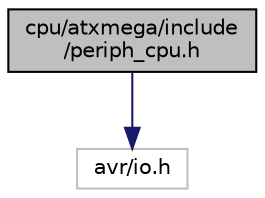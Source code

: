 digraph "cpu/atxmega/include/periph_cpu.h"
{
 // LATEX_PDF_SIZE
  edge [fontname="Helvetica",fontsize="10",labelfontname="Helvetica",labelfontsize="10"];
  node [fontname="Helvetica",fontsize="10",shape=record];
  Node1 [label="cpu/atxmega/include\l/periph_cpu.h",height=0.2,width=0.4,color="black", fillcolor="grey75", style="filled", fontcolor="black",tooltip="CPU specific definitions for internal peripheral handling."];
  Node1 -> Node2 [color="midnightblue",fontsize="10",style="solid",fontname="Helvetica"];
  Node2 [label="avr/io.h",height=0.2,width=0.4,color="grey75", fillcolor="white", style="filled",tooltip=" "];
}
